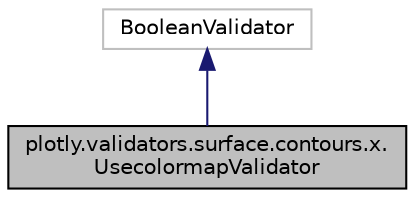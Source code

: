 digraph "plotly.validators.surface.contours.x.UsecolormapValidator"
{
 // LATEX_PDF_SIZE
  edge [fontname="Helvetica",fontsize="10",labelfontname="Helvetica",labelfontsize="10"];
  node [fontname="Helvetica",fontsize="10",shape=record];
  Node1 [label="plotly.validators.surface.contours.x.\lUsecolormapValidator",height=0.2,width=0.4,color="black", fillcolor="grey75", style="filled", fontcolor="black",tooltip=" "];
  Node2 -> Node1 [dir="back",color="midnightblue",fontsize="10",style="solid",fontname="Helvetica"];
  Node2 [label="BooleanValidator",height=0.2,width=0.4,color="grey75", fillcolor="white", style="filled",tooltip=" "];
}
